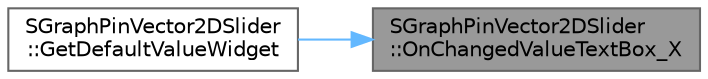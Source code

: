 digraph "SGraphPinVector2DSlider::OnChangedValueTextBox_X"
{
 // INTERACTIVE_SVG=YES
 // LATEX_PDF_SIZE
  bgcolor="transparent";
  edge [fontname=Helvetica,fontsize=10,labelfontname=Helvetica,labelfontsize=10];
  node [fontname=Helvetica,fontsize=10,shape=box,height=0.2,width=0.4];
  rankdir="RL";
  Node1 [id="Node000001",label="SGraphPinVector2DSlider\l::OnChangedValueTextBox_X",height=0.2,width=0.4,color="gray40", fillcolor="grey60", style="filled", fontcolor="black",tooltip=" "];
  Node1 -> Node2 [id="edge1_Node000001_Node000002",dir="back",color="steelblue1",style="solid",tooltip=" "];
  Node2 [id="Node000002",label="SGraphPinVector2DSlider\l::GetDefaultValueWidget",height=0.2,width=0.4,color="grey40", fillcolor="white", style="filled",URL="$df/d64/classSGraphPinVector2DSlider.html#a20ade701119bf8dc1870c8f926ec920e",tooltip="Function to create class specific widget."];
}
